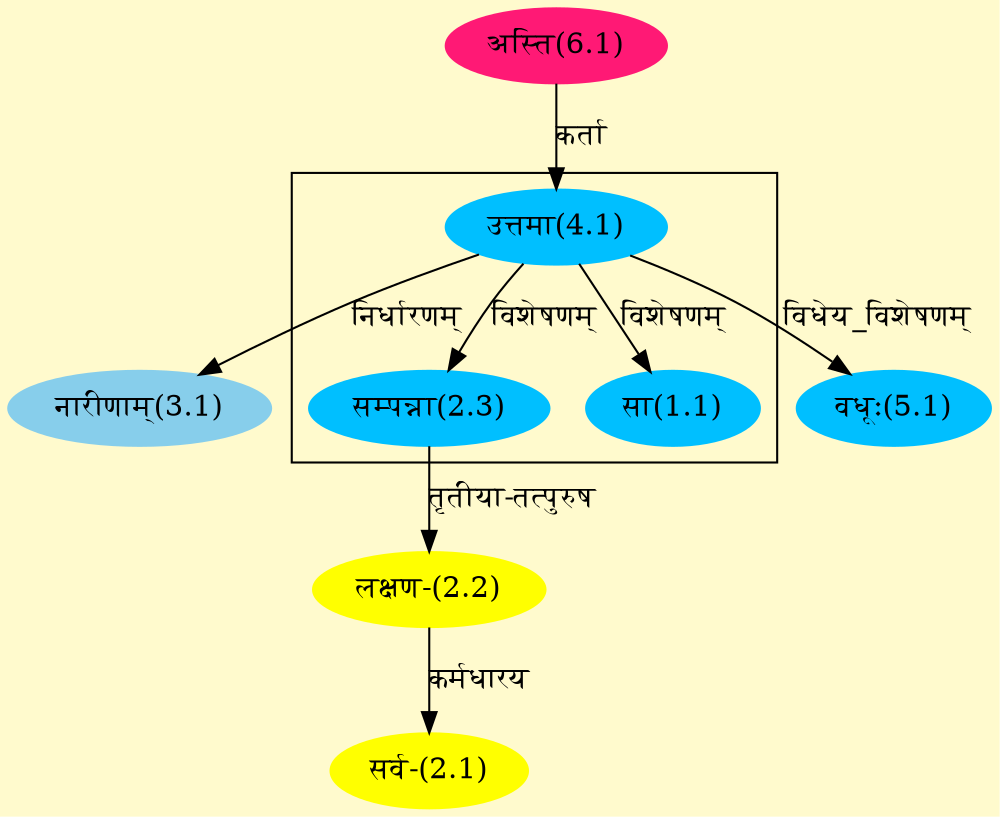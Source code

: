 digraph G{
rankdir=BT;
 compound=true;
 bgcolor="lemonchiffon1";

subgraph cluster_1{
Node1_1 [style=filled, color="#00BFFF" label = "सा(1.1)"]
Node4_1 [style=filled, color="#00BFFF" label = "उत्तमा(4.1)"]
Node2_3 [style=filled, color="#00BFFF" label = "सम्पन्ना(2.3)"]

}
Node2_1 [style=filled, color="#FFFF00" label = "सर्व-(2.1)"]
Node2_2 [style=filled, color="#FFFF00" label = "लक्षण-(2.2)"]
Node2_3 [style=filled, color="#00BFFF" label = "सम्पन्ना(2.3)"]
Node3_1 [style=filled, color="#87CEEB" label = "नारीणाम्(3.1)"]
Node4_1 [style=filled, color="#00BFFF" label = "उत्तमा(4.1)"]
Node6_1 [style=filled, color="#FF1975" label = "अस्ति(6.1)"]
Node5_1 [style=filled, color="#00BFFF" label = "वधूः(5.1)"]
/* Start of Relations section */

Node1_1 -> Node4_1 [  label="विशेषणम्"  dir="back" ]
Node2_1 -> Node2_2 [  label="कर्मधारय"  dir="back" ]
Node2_2 -> Node2_3 [  label="तृतीया-तत्पुरुष"  dir="back" ]
Node2_3 -> Node4_1 [  label="विशेषणम्"  dir="back" ]
Node3_1 -> Node4_1 [  label="निर्धारणम्"  dir="back" ]
Node4_1 -> Node6_1 [  label="कर्ता"  dir="back" ]
Node5_1 -> Node4_1 [  label="विधेय_विशेषणम्"  dir="back" ]
}
